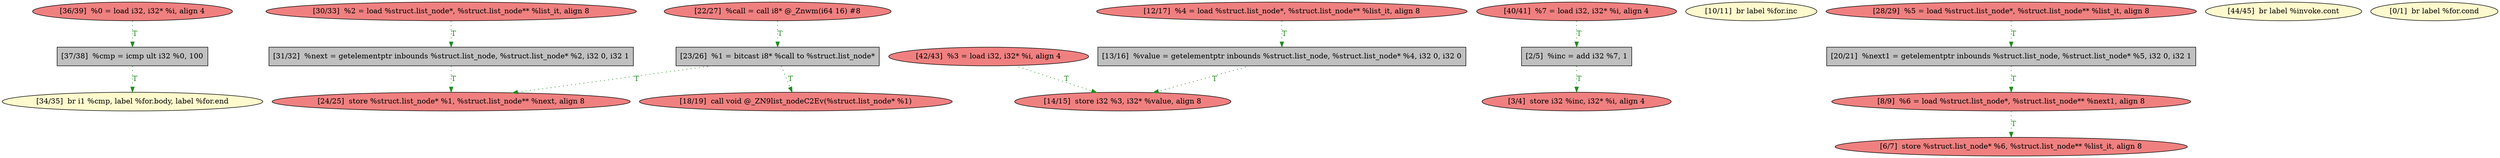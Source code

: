 
digraph G {


node513 [fillcolor=lemonchiffon,label="[34/35]  br i1 %cmp, label %for.body, label %for.end",shape=ellipse,style=filled ]
node512 [fillcolor=lightcoral,label="[30/33]  %2 = load %struct.list_node*, %struct.list_node** %list_it, align 8",shape=ellipse,style=filled ]
node510 [fillcolor=lightcoral,label="[42/43]  %3 = load i32, i32* %i, align 4",shape=ellipse,style=filled ]
node509 [fillcolor=lightcoral,label="[40/41]  %7 = load i32, i32* %i, align 4",shape=ellipse,style=filled ]
node511 [fillcolor=lightcoral,label="[3/4]  store i32 %inc, i32* %i, align 4",shape=ellipse,style=filled ]
node508 [fillcolor=grey,label="[37/38]  %cmp = icmp ult i32 %0, 100",shape=rectangle,style=filled ]
node507 [fillcolor=lightcoral,label="[36/39]  %0 = load i32, i32* %i, align 4",shape=ellipse,style=filled ]
node494 [fillcolor=lemonchiffon,label="[10/11]  br label %for.inc",shape=ellipse,style=filled ]
node495 [fillcolor=grey,label="[20/21]  %next1 = getelementptr inbounds %struct.list_node, %struct.list_node* %5, i32 0, i32 1",shape=rectangle,style=filled ]
node493 [fillcolor=lightcoral,label="[12/17]  %4 = load %struct.list_node*, %struct.list_node** %list_it, align 8",shape=ellipse,style=filled ]
node491 [fillcolor=grey,label="[13/16]  %value = getelementptr inbounds %struct.list_node, %struct.list_node* %4, i32 0, i32 0",shape=rectangle,style=filled ]
node501 [fillcolor=lemonchiffon,label="[44/45]  br label %invoke.cont",shape=ellipse,style=filled ]
node496 [fillcolor=lightcoral,label="[24/25]  store %struct.list_node* %1, %struct.list_node** %next, align 8",shape=ellipse,style=filled ]
node497 [fillcolor=grey,label="[23/26]  %1 = bitcast i8* %call to %struct.list_node*",shape=rectangle,style=filled ]
node492 [fillcolor=lightcoral,label="[18/19]  call void @_ZN9list_nodeC2Ev(%struct.list_node* %1)",shape=ellipse,style=filled ]
node506 [fillcolor=grey,label="[2/5]  %inc = add i32 %7, 1",shape=rectangle,style=filled ]
node499 [fillcolor=grey,label="[31/32]  %next = getelementptr inbounds %struct.list_node, %struct.list_node* %2, i32 0, i32 1",shape=rectangle,style=filled ]
node504 [fillcolor=lightcoral,label="[28/29]  %5 = load %struct.list_node*, %struct.list_node** %list_it, align 8",shape=ellipse,style=filled ]
node502 [fillcolor=lightcoral,label="[6/7]  store %struct.list_node* %6, %struct.list_node** %list_it, align 8",shape=ellipse,style=filled ]
node505 [fillcolor=lightcoral,label="[22/27]  %call = call i8* @_Znwm(i64 16) #8",shape=ellipse,style=filled ]
node500 [fillcolor=lightcoral,label="[14/15]  store i32 %3, i32* %value, align 8",shape=ellipse,style=filled ]
node498 [fillcolor=lightcoral,label="[8/9]  %6 = load %struct.list_node*, %struct.list_node** %next1, align 8",shape=ellipse,style=filled ]
node503 [fillcolor=lemonchiffon,label="[0/1]  br label %for.cond",shape=ellipse,style=filled ]

node508->node513 [style=dotted,color=forestgreen,label="T",fontcolor=forestgreen ]
node497->node496 [style=dotted,color=forestgreen,label="T",fontcolor=forestgreen ]
node506->node511 [style=dotted,color=forestgreen,label="T",fontcolor=forestgreen ]
node505->node497 [style=dotted,color=forestgreen,label="T",fontcolor=forestgreen ]
node510->node500 [style=dotted,color=forestgreen,label="T",fontcolor=forestgreen ]
node507->node508 [style=dotted,color=forestgreen,label="T",fontcolor=forestgreen ]
node498->node502 [style=dotted,color=forestgreen,label="T",fontcolor=forestgreen ]
node493->node491 [style=dotted,color=forestgreen,label="T",fontcolor=forestgreen ]
node509->node506 [style=dotted,color=forestgreen,label="T",fontcolor=forestgreen ]
node491->node500 [style=dotted,color=forestgreen,label="T",fontcolor=forestgreen ]
node495->node498 [style=dotted,color=forestgreen,label="T",fontcolor=forestgreen ]
node497->node492 [style=dotted,color=forestgreen,label="T",fontcolor=forestgreen ]
node499->node496 [style=dotted,color=forestgreen,label="T",fontcolor=forestgreen ]
node512->node499 [style=dotted,color=forestgreen,label="T",fontcolor=forestgreen ]
node504->node495 [style=dotted,color=forestgreen,label="T",fontcolor=forestgreen ]


}
